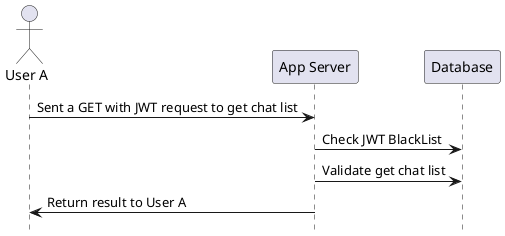 @startuml
hide footbox

actor "User A"

"User A" -> "App Server": Sent a GET with JWT request to get chat list
"App Server" -> "Database": Check JWT BlackList
"App Server" -> "Database": Validate get chat list
"App Server" -> "User A": Return result to User A

@enduml